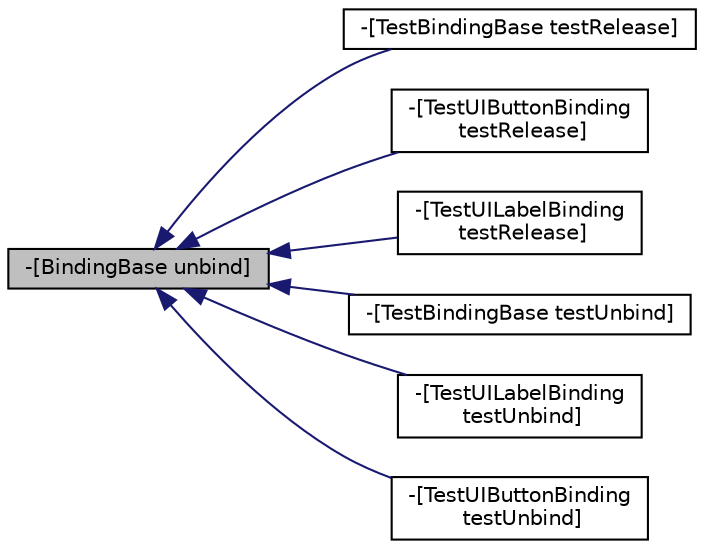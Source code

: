 digraph "-[BindingBase unbind]"
{
  bgcolor="transparent";
  edge [fontname="Helvetica",fontsize="10",labelfontname="Helvetica",labelfontsize="10"];
  node [fontname="Helvetica",fontsize="10",shape=record];
  rankdir="LR";
  Node1 [label="-[BindingBase unbind]",height=0.2,width=0.4,color="black", fillcolor="grey75", style="filled" fontcolor="black"];
  Node1 -> Node2 [dir="back",color="midnightblue",fontsize="10",style="solid",fontname="Helvetica"];
  Node2 [label="-[TestBindingBase testRelease]",height=0.2,width=0.4,color="black",URL="$d6/df6/interface_test_binding_base.html#adcb920cd5d09a1ae4d4e7060fc17353b"];
  Node1 -> Node3 [dir="back",color="midnightblue",fontsize="10",style="solid",fontname="Helvetica"];
  Node3 [label="-[TestUIButtonBinding\l testRelease]",height=0.2,width=0.4,color="black",URL="$db/dab/interface_test_u_i_button_binding.html#ab6dc622c980bc4abb5cf660d486aa91d"];
  Node1 -> Node4 [dir="back",color="midnightblue",fontsize="10",style="solid",fontname="Helvetica"];
  Node4 [label="-[TestUILabelBinding\l testRelease]",height=0.2,width=0.4,color="black",URL="$db/dc1/interface_test_u_i_label_binding.html#ad569ef4984d1f5e1d70df6712cd6958b"];
  Node1 -> Node5 [dir="back",color="midnightblue",fontsize="10",style="solid",fontname="Helvetica"];
  Node5 [label="-[TestBindingBase testUnbind]",height=0.2,width=0.4,color="black",URL="$d6/df6/interface_test_binding_base.html#a71549fa8e2552f2c2137543df9dc09e5"];
  Node1 -> Node6 [dir="back",color="midnightblue",fontsize="10",style="solid",fontname="Helvetica"];
  Node6 [label="-[TestUILabelBinding\l testUnbind]",height=0.2,width=0.4,color="black",URL="$db/dc1/interface_test_u_i_label_binding.html#a6f08557d8e087a5cb65006bc03390043"];
  Node1 -> Node7 [dir="back",color="midnightblue",fontsize="10",style="solid",fontname="Helvetica"];
  Node7 [label="-[TestUIButtonBinding\l testUnbind]",height=0.2,width=0.4,color="black",URL="$db/dab/interface_test_u_i_button_binding.html#a43b37ecf506b313913831f42d28bde56"];
}
